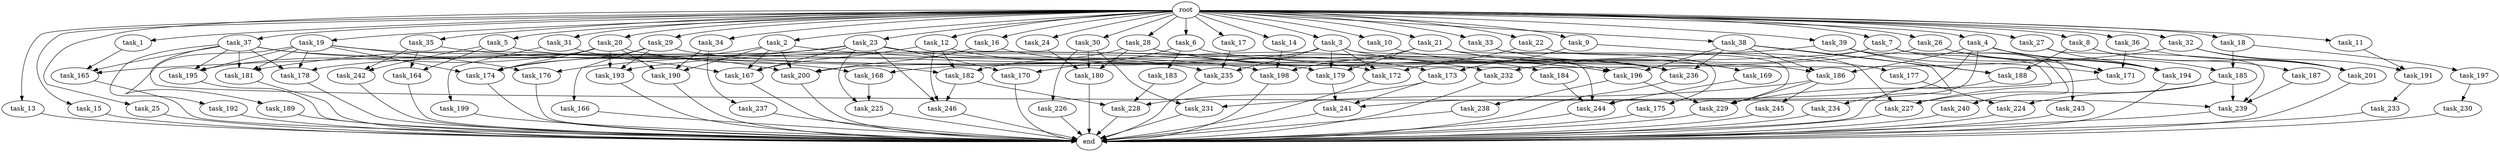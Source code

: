 digraph G {
  root [size="0.000000"];
  task_1 [size="102.400000"];
  task_2 [size="102.400000"];
  task_3 [size="102.400000"];
  task_4 [size="102.400000"];
  task_5 [size="102.400000"];
  task_6 [size="102.400000"];
  task_7 [size="102.400000"];
  task_8 [size="102.400000"];
  task_9 [size="102.400000"];
  task_10 [size="102.400000"];
  task_11 [size="102.400000"];
  task_12 [size="102.400000"];
  task_13 [size="102.400000"];
  task_14 [size="102.400000"];
  task_15 [size="102.400000"];
  task_16 [size="102.400000"];
  task_17 [size="102.400000"];
  task_18 [size="102.400000"];
  task_19 [size="102.400000"];
  task_20 [size="102.400000"];
  task_21 [size="102.400000"];
  task_22 [size="102.400000"];
  task_23 [size="102.400000"];
  task_24 [size="102.400000"];
  task_25 [size="102.400000"];
  task_26 [size="102.400000"];
  task_27 [size="102.400000"];
  task_28 [size="102.400000"];
  task_29 [size="102.400000"];
  task_30 [size="102.400000"];
  task_31 [size="102.400000"];
  task_32 [size="102.400000"];
  task_33 [size="102.400000"];
  task_34 [size="102.400000"];
  task_35 [size="102.400000"];
  task_36 [size="102.400000"];
  task_37 [size="102.400000"];
  task_38 [size="102.400000"];
  task_39 [size="102.400000"];
  task_164 [size="45526653337.600006"];
  task_165 [size="48962627174.400002"];
  task_166 [size="42090679500.800003"];
  task_167 [size="173516678758.400024"];
  task_168 [size="55834574848.000000"];
  task_169 [size="49821620633.600006"];
  task_170 [size="34359738368.000000"];
  task_171 [size="167503724544.000000"];
  task_172 [size="127990025420.800003"];
  task_173 [size="62706522521.600006"];
  task_174 [size="197568495616.000000"];
  task_175 [size="42090679500.800003"];
  task_176 [size="61847529062.400002"];
  task_177 [size="54975581388.800003"];
  task_178 [size="76450417868.800003"];
  task_179 [size="87617332838.400009"];
  task_180 [size="20615843020.800003"];
  task_181 [size="65283502899.200005"];
  task_182 [size="127990025420.800003"];
  task_183 [size="3435973836.800000"];
  task_184 [size="3435973836.800000"];
  task_185 [size="83322365542.400009"];
  task_186 [size="80745385164.800003"];
  task_187 [size="42090679500.800003"];
  task_188 [size="91912300134.400009"];
  task_189 [size="30923764531.200001"];
  task_190 [size="132284992716.800003"];
  task_191 [size="49821620633.600006"];
  task_192 [size="3435973836.800000"];
  task_193 [size="104797202022.400009"];
  task_194 [size="121977071206.400009"];
  task_195 [size="89335319756.800003"];
  task_196 [size="88476326297.600006"];
  task_197 [size="13743895347.200001"];
  task_198 [size="131425999257.600006"];
  task_199 [size="3435973836.800000"];
  task_200 [size="88476326297.600006"];
  task_201 [size="91912300134.400009"];
  task_224 [size="55834574848.000000"];
  task_225 [size="116823110451.200012"];
  task_226 [size="3435973836.800000"];
  task_227 [size="110810156236.800003"];
  task_228 [size="66142496358.400002"];
  task_229 [size="166644731084.800018"];
  task_230 [size="69578470195.199997"];
  task_231 [size="89335319756.800003"];
  task_232 [size="38654705664.000000"];
  task_233 [size="42090679500.800003"];
  task_234 [size="7730941132.800000"];
  task_235 [size="197568495616.000000"];
  task_236 [size="134002979635.200012"];
  task_237 [size="7730941132.800000"];
  task_238 [size="69578470195.199997"];
  task_239 [size="51539607552.000000"];
  task_240 [size="7730941132.800000"];
  task_241 [size="86758339379.200012"];
  task_242 [size="45526653337.600006"];
  task_243 [size="7730941132.800000"];
  task_244 [size="184683593728.000000"];
  task_245 [size="85899345920.000000"];
  task_246 [size="121977071206.400009"];
  end [size="0.000000"];

  root -> task_1 [size="1.000000"];
  root -> task_2 [size="1.000000"];
  root -> task_3 [size="1.000000"];
  root -> task_4 [size="1.000000"];
  root -> task_5 [size="1.000000"];
  root -> task_6 [size="1.000000"];
  root -> task_7 [size="1.000000"];
  root -> task_8 [size="1.000000"];
  root -> task_9 [size="1.000000"];
  root -> task_10 [size="1.000000"];
  root -> task_11 [size="1.000000"];
  root -> task_12 [size="1.000000"];
  root -> task_13 [size="1.000000"];
  root -> task_14 [size="1.000000"];
  root -> task_15 [size="1.000000"];
  root -> task_16 [size="1.000000"];
  root -> task_17 [size="1.000000"];
  root -> task_18 [size="1.000000"];
  root -> task_19 [size="1.000000"];
  root -> task_20 [size="1.000000"];
  root -> task_21 [size="1.000000"];
  root -> task_22 [size="1.000000"];
  root -> task_23 [size="1.000000"];
  root -> task_24 [size="1.000000"];
  root -> task_25 [size="1.000000"];
  root -> task_26 [size="1.000000"];
  root -> task_27 [size="1.000000"];
  root -> task_28 [size="1.000000"];
  root -> task_29 [size="1.000000"];
  root -> task_30 [size="1.000000"];
  root -> task_31 [size="1.000000"];
  root -> task_32 [size="1.000000"];
  root -> task_33 [size="1.000000"];
  root -> task_34 [size="1.000000"];
  root -> task_35 [size="1.000000"];
  root -> task_36 [size="1.000000"];
  root -> task_37 [size="1.000000"];
  root -> task_38 [size="1.000000"];
  root -> task_39 [size="1.000000"];
  task_1 -> task_165 [size="33554432.000000"];
  task_2 -> task_167 [size="679477248.000000"];
  task_2 -> task_174 [size="679477248.000000"];
  task_2 -> task_190 [size="679477248.000000"];
  task_2 -> task_196 [size="679477248.000000"];
  task_2 -> task_200 [size="679477248.000000"];
  task_3 -> task_172 [size="411041792.000000"];
  task_3 -> task_178 [size="411041792.000000"];
  task_3 -> task_179 [size="411041792.000000"];
  task_3 -> task_235 [size="411041792.000000"];
  task_3 -> task_236 [size="411041792.000000"];
  task_3 -> task_244 [size="411041792.000000"];
  task_4 -> task_171 [size="679477248.000000"];
  task_4 -> task_185 [size="679477248.000000"];
  task_4 -> task_186 [size="679477248.000000"];
  task_4 -> task_194 [size="679477248.000000"];
  task_4 -> task_241 [size="679477248.000000"];
  task_4 -> task_244 [size="679477248.000000"];
  task_5 -> task_164 [size="33554432.000000"];
  task_5 -> task_198 [size="33554432.000000"];
  task_5 -> task_242 [size="33554432.000000"];
  task_6 -> task_170 [size="33554432.000000"];
  task_6 -> task_183 [size="33554432.000000"];
  task_6 -> task_186 [size="33554432.000000"];
  task_7 -> task_194 [size="75497472.000000"];
  task_7 -> task_200 [size="75497472.000000"];
  task_7 -> task_232 [size="75497472.000000"];
  task_7 -> task_240 [size="75497472.000000"];
  task_7 -> task_243 [size="75497472.000000"];
  task_8 -> task_187 [size="411041792.000000"];
  task_8 -> task_188 [size="411041792.000000"];
  task_8 -> task_201 [size="411041792.000000"];
  task_9 -> task_173 [size="536870912.000000"];
  task_9 -> task_177 [size="536870912.000000"];
  task_10 -> task_196 [size="75497472.000000"];
  task_11 -> task_191 [size="411041792.000000"];
  task_12 -> task_167 [size="679477248.000000"];
  task_12 -> task_182 [size="679477248.000000"];
  task_12 -> task_235 [size="679477248.000000"];
  task_12 -> task_246 [size="679477248.000000"];
  task_13 -> end [size="1.000000"];
  task_14 -> task_198 [size="838860800.000000"];
  task_15 -> end [size="1.000000"];
  task_16 -> task_173 [size="75497472.000000"];
  task_16 -> task_200 [size="75497472.000000"];
  task_17 -> task_235 [size="838860800.000000"];
  task_18 -> task_185 [size="134217728.000000"];
  task_18 -> task_197 [size="134217728.000000"];
  task_19 -> task_172 [size="301989888.000000"];
  task_19 -> task_174 [size="301989888.000000"];
  task_19 -> task_176 [size="301989888.000000"];
  task_19 -> task_178 [size="301989888.000000"];
  task_19 -> task_181 [size="301989888.000000"];
  task_19 -> task_189 [size="301989888.000000"];
  task_19 -> task_195 [size="301989888.000000"];
  task_20 -> task_174 [size="536870912.000000"];
  task_20 -> task_182 [size="536870912.000000"];
  task_20 -> task_190 [size="536870912.000000"];
  task_20 -> task_193 [size="536870912.000000"];
  task_20 -> task_195 [size="536870912.000000"];
  task_21 -> task_169 [size="411041792.000000"];
  task_21 -> task_175 [size="411041792.000000"];
  task_21 -> task_179 [size="411041792.000000"];
  task_21 -> task_198 [size="411041792.000000"];
  task_21 -> task_236 [size="411041792.000000"];
  task_22 -> task_172 [size="536870912.000000"];
  task_22 -> task_227 [size="536870912.000000"];
  task_23 -> task_167 [size="301989888.000000"];
  task_23 -> task_170 [size="301989888.000000"];
  task_23 -> task_176 [size="301989888.000000"];
  task_23 -> task_181 [size="301989888.000000"];
  task_23 -> task_225 [size="301989888.000000"];
  task_23 -> task_232 [size="301989888.000000"];
  task_23 -> task_246 [size="301989888.000000"];
  task_24 -> task_180 [size="134217728.000000"];
  task_25 -> end [size="1.000000"];
  task_26 -> task_168 [size="134217728.000000"];
  task_26 -> task_171 [size="134217728.000000"];
  task_26 -> task_194 [size="134217728.000000"];
  task_27 -> task_194 [size="301989888.000000"];
  task_27 -> task_239 [size="301989888.000000"];
  task_28 -> task_180 [size="33554432.000000"];
  task_28 -> task_182 [size="33554432.000000"];
  task_28 -> task_184 [size="33554432.000000"];
  task_28 -> task_196 [size="33554432.000000"];
  task_29 -> task_166 [size="411041792.000000"];
  task_29 -> task_174 [size="411041792.000000"];
  task_29 -> task_193 [size="411041792.000000"];
  task_29 -> task_236 [size="411041792.000000"];
  task_30 -> task_180 [size="33554432.000000"];
  task_30 -> task_226 [size="33554432.000000"];
  task_30 -> task_231 [size="33554432.000000"];
  task_31 -> task_167 [size="33554432.000000"];
  task_31 -> task_199 [size="33554432.000000"];
  task_32 -> task_191 [size="75497472.000000"];
  task_32 -> task_193 [size="75497472.000000"];
  task_32 -> task_201 [size="75497472.000000"];
  task_33 -> task_169 [size="75497472.000000"];
  task_33 -> task_229 [size="75497472.000000"];
  task_34 -> task_190 [size="75497472.000000"];
  task_34 -> task_237 [size="75497472.000000"];
  task_35 -> task_164 [size="411041792.000000"];
  task_35 -> task_168 [size="411041792.000000"];
  task_35 -> task_242 [size="411041792.000000"];
  task_36 -> task_171 [size="411041792.000000"];
  task_36 -> task_201 [size="411041792.000000"];
  task_37 -> task_165 [size="33554432.000000"];
  task_37 -> task_178 [size="33554432.000000"];
  task_37 -> task_179 [size="33554432.000000"];
  task_37 -> task_181 [size="33554432.000000"];
  task_37 -> task_192 [size="33554432.000000"];
  task_37 -> task_195 [size="33554432.000000"];
  task_37 -> task_200 [size="33554432.000000"];
  task_37 -> task_239 [size="33554432.000000"];
  task_38 -> task_186 [size="75497472.000000"];
  task_38 -> task_188 [size="75497472.000000"];
  task_38 -> task_196 [size="75497472.000000"];
  task_38 -> task_234 [size="75497472.000000"];
  task_38 -> task_236 [size="75497472.000000"];
  task_39 -> task_165 [size="411041792.000000"];
  task_39 -> task_171 [size="411041792.000000"];
  task_39 -> task_188 [size="411041792.000000"];
  task_39 -> task_227 [size="411041792.000000"];
  task_164 -> end [size="1.000000"];
  task_165 -> end [size="1.000000"];
  task_166 -> end [size="1.000000"];
  task_167 -> end [size="1.000000"];
  task_168 -> task_225 [size="838860800.000000"];
  task_169 -> task_244 [size="679477248.000000"];
  task_170 -> end [size="1.000000"];
  task_171 -> task_229 [size="33554432.000000"];
  task_172 -> end [size="1.000000"];
  task_173 -> task_228 [size="134217728.000000"];
  task_173 -> task_241 [size="134217728.000000"];
  task_174 -> end [size="1.000000"];
  task_175 -> end [size="1.000000"];
  task_176 -> end [size="1.000000"];
  task_177 -> task_224 [size="411041792.000000"];
  task_178 -> end [size="1.000000"];
  task_179 -> task_241 [size="33554432.000000"];
  task_180 -> end [size="1.000000"];
  task_181 -> end [size="1.000000"];
  task_182 -> task_228 [size="209715200.000000"];
  task_182 -> task_246 [size="209715200.000000"];
  task_183 -> task_228 [size="301989888.000000"];
  task_184 -> task_244 [size="33554432.000000"];
  task_185 -> task_224 [size="134217728.000000"];
  task_185 -> task_227 [size="134217728.000000"];
  task_185 -> task_239 [size="134217728.000000"];
  task_186 -> task_229 [size="838860800.000000"];
  task_186 -> task_231 [size="838860800.000000"];
  task_186 -> task_245 [size="838860800.000000"];
  task_187 -> task_239 [size="33554432.000000"];
  task_188 -> end [size="1.000000"];
  task_189 -> end [size="1.000000"];
  task_190 -> end [size="1.000000"];
  task_191 -> task_233 [size="411041792.000000"];
  task_192 -> end [size="1.000000"];
  task_193 -> end [size="1.000000"];
  task_194 -> end [size="1.000000"];
  task_195 -> end [size="1.000000"];
  task_196 -> task_229 [size="679477248.000000"];
  task_196 -> task_238 [size="679477248.000000"];
  task_197 -> task_230 [size="679477248.000000"];
  task_198 -> end [size="1.000000"];
  task_199 -> end [size="1.000000"];
  task_200 -> end [size="1.000000"];
  task_201 -> end [size="1.000000"];
  task_224 -> end [size="1.000000"];
  task_225 -> end [size="1.000000"];
  task_226 -> end [size="1.000000"];
  task_227 -> end [size="1.000000"];
  task_228 -> end [size="1.000000"];
  task_229 -> end [size="1.000000"];
  task_230 -> end [size="1.000000"];
  task_231 -> end [size="1.000000"];
  task_232 -> end [size="1.000000"];
  task_233 -> end [size="1.000000"];
  task_234 -> end [size="1.000000"];
  task_235 -> end [size="1.000000"];
  task_236 -> end [size="1.000000"];
  task_237 -> end [size="1.000000"];
  task_238 -> end [size="1.000000"];
  task_239 -> end [size="1.000000"];
  task_240 -> end [size="1.000000"];
  task_241 -> end [size="1.000000"];
  task_242 -> end [size="1.000000"];
  task_243 -> end [size="1.000000"];
  task_244 -> end [size="1.000000"];
  task_245 -> end [size="1.000000"];
  task_246 -> end [size="1.000000"];
}
